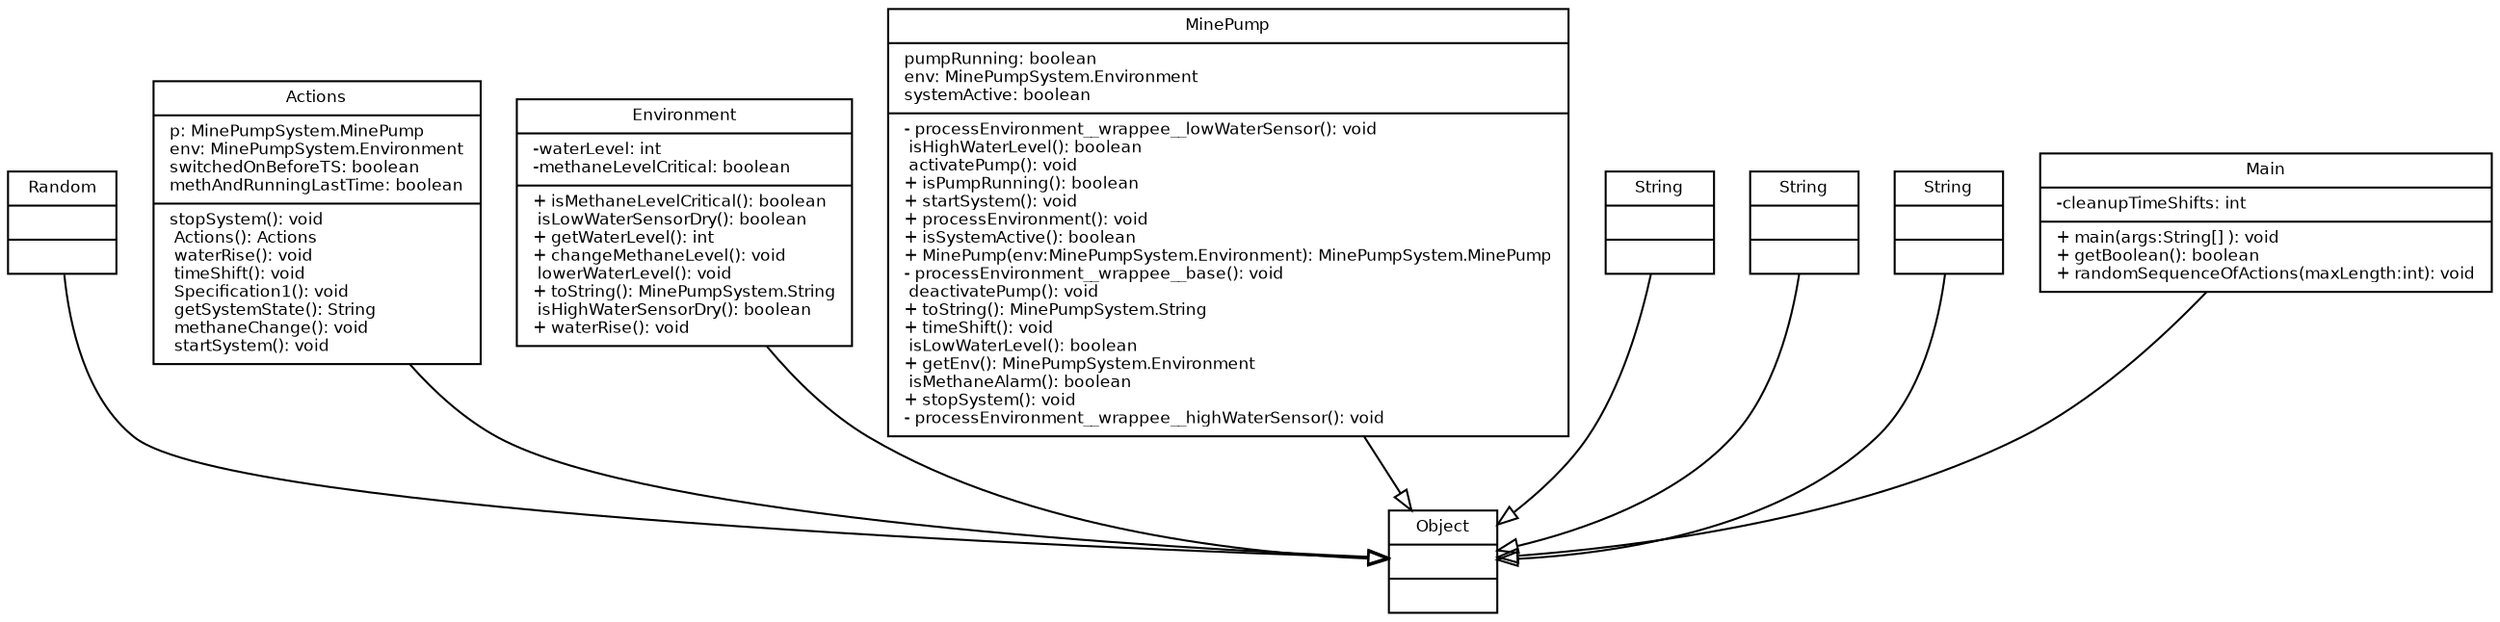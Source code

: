 digraph TypeHierarchy { 
        fontname = "Bitstream Vera Sans"
        fontsize = 8

        node [
                  fontname = "Bitstream Vera Sans"
                  fontsize = 8
                  shape = "record"
        ]

        edge [
                  fontname = "Bitstream Vera Sans"
                  fontsize = 8
        ]

        Random [
                  label = "{Random||}"
        ]

        Actions [
                  label = "{Actions|p: MinePumpSystem.MinePump\lenv: MinePumpSystem.Environment\lswitchedOnBeforeTS: boolean\lmethAndRunningLastTime: boolean\l| stopSystem(): void\l Actions(): Actions\l waterRise(): void\l timeShift(): void\l Specification1(): void\l getSystemState(): String\l methaneChange(): void\l startSystem(): void\l}"
        ]

        MinePumpSystem_Environment [
                  label = "{Environment|-waterLevel: int\l-methaneLevelCritical: boolean\l|+ isMethaneLevelCritical(): boolean\l isLowWaterSensorDry(): boolean\l+ getWaterLevel(): int\l+ changeMethaneLevel(): void\l lowerWaterLevel(): void\l+ toString(): MinePumpSystem.String\l isHighWaterSensorDry(): boolean\l+ waterRise(): void\l}"
        ]

        MinePumpSystem_MinePump [
                  label = "{MinePump|pumpRunning: boolean\lenv: MinePumpSystem.Environment\lsystemActive: boolean\l|- processEnvironment__wrappee__lowWaterSensor(): void\l isHighWaterLevel(): boolean\l activatePump(): void\l+ isPumpRunning(): boolean\l+ startSystem(): void\l+ processEnvironment(): void\l+ isSystemActive(): boolean\l+ MinePump(env:MinePumpSystem.Environment): MinePumpSystem.MinePump\l- processEnvironment__wrappee__base(): void\l deactivatePump(): void\l+ toString(): MinePumpSystem.String\l+ timeShift(): void\l isLowWaterLevel(): boolean\l+ getEnv(): MinePumpSystem.Environment\l isMethaneAlarm(): boolean\l+ stopSystem(): void\l- processEnvironment__wrappee__highWaterSensor(): void\l}"
        ]

        String [
                  label = "{String||}"
        ]

        java_lang_String [
                  label = "{String||}"
        ]

        java_lang_Object [
                  label = "{Object||}"
        ]

        MinePumpSystem_String [
                  label = "{String||}"
        ]

        Main [
                  label = "{Main|-cleanupTimeShifts: int\l|+ main(args:String[] ): void\l+ getBoolean(): boolean\l+ randomSequenceOfActions(maxLength:int): void\l}"
        ]

        edge [
                  arrowhead = "empty"
                  style = "solid"
                  arrowtail = "none"
        ]

        Random -> java_lang_Object
        Actions -> java_lang_Object
        MinePumpSystem_Environment -> java_lang_Object
        MinePumpSystem_MinePump -> java_lang_Object
        String -> java_lang_Object
        java_lang_String -> java_lang_Object
        MinePumpSystem_String -> java_lang_Object
        Main -> java_lang_Object
        edge [
                  arrowhead = "empty"
                  style = "dashed"
                  arrowtail = "none"
        ]

        edge [
                  arrowhead = "normal"
                  style = "solid"
                  arrowtail = "odot"
        ]

}